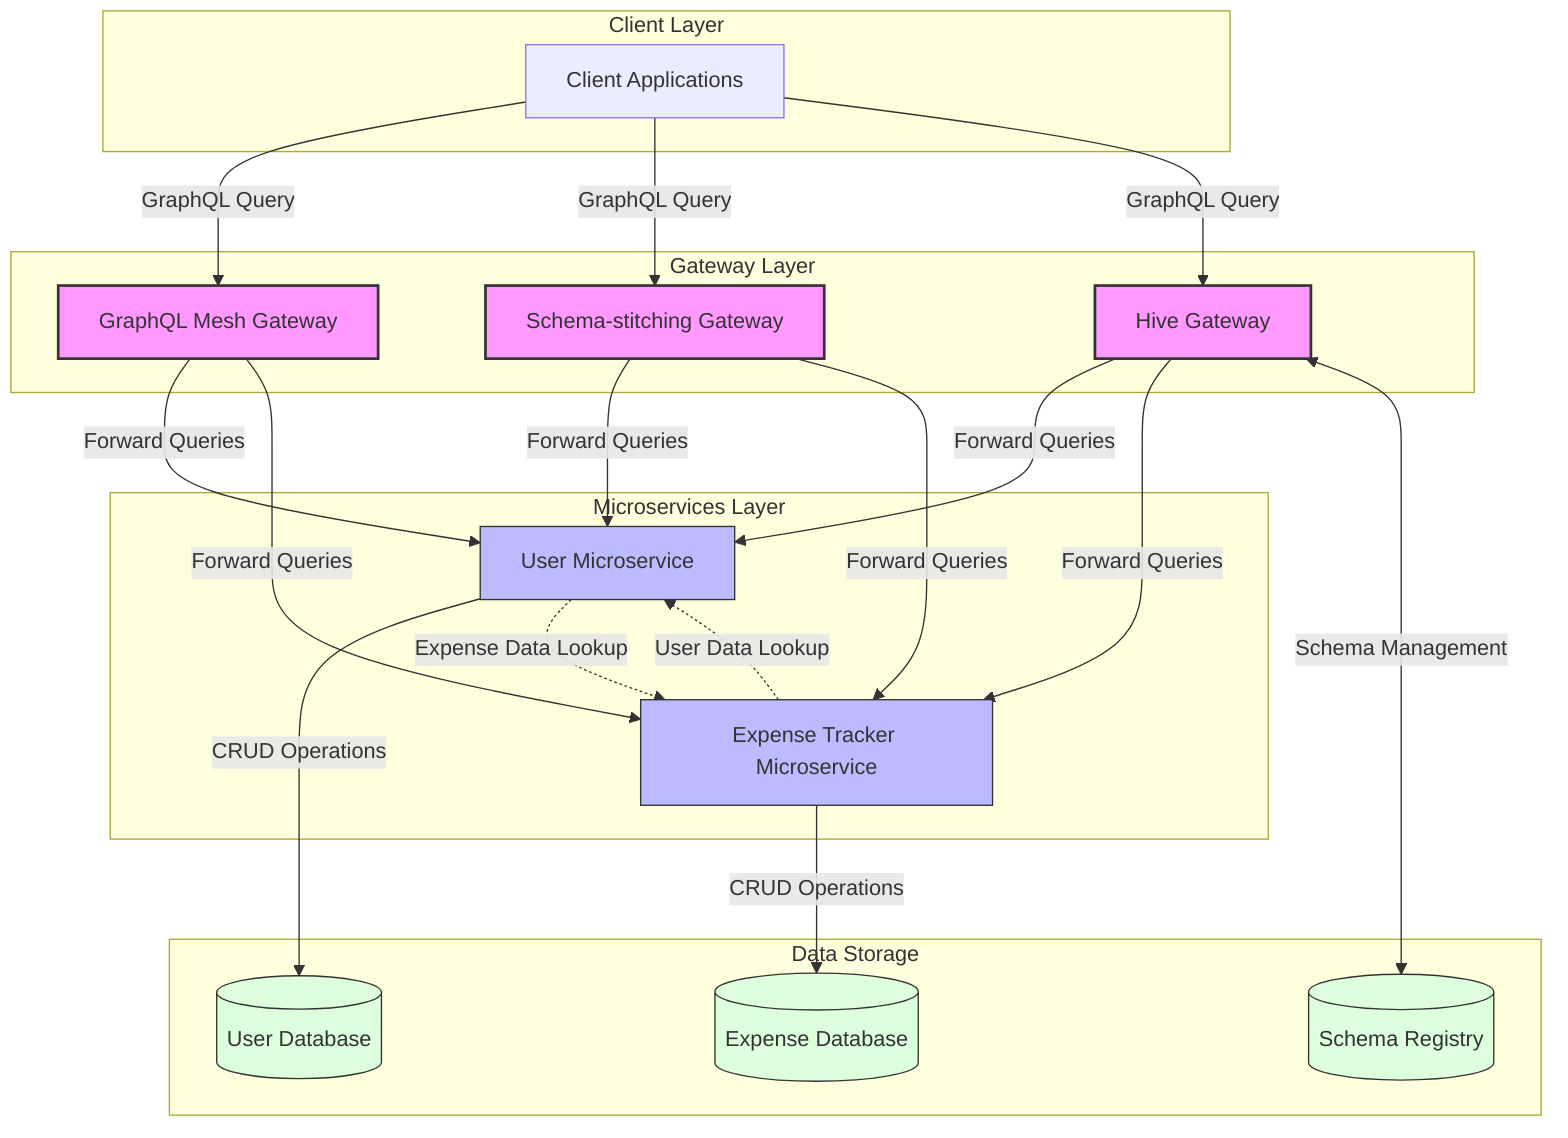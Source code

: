 graph TD
    subgraph "Client Layer"
        Client[Client Applications]
    end
    
    subgraph "Gateway Layer"
        GM[GraphQL Mesh Gateway]
        GS[Schema-stitching Gateway]
        HG[Hive Gateway]
    end
    
    subgraph "Microservices Layer"
        UserService[User Microservice]
        ExpenseService[Expense Tracker Microservice]
    end
    
    subgraph "Data Storage"
        UserDB[(User Database)]
        ExpenseDB[(Expense Database)]
        SchemaRegistry[(Schema Registry)]
    end
    
    %% Client connections
    Client -->|GraphQL Query| GM
    Client -->|GraphQL Query| GS
    Client -->|GraphQL Query| HG
    
    %% Gateway connections
    GM -->|Forward Queries| UserService
    GM -->|Forward Queries| ExpenseService
    GS -->|Forward Queries| UserService
    GS -->|Forward Queries| ExpenseService
    HG -->|Forward Queries| UserService
    HG -->|Forward Queries| ExpenseService
    
    %% Hive specific connections
    HG <-->|Schema Management| SchemaRegistry
    
    %% Service connections
    UserService -->|CRUD Operations| UserDB
    ExpenseService -->|CRUD Operations| ExpenseDB
    
    %% Cross-service data requirements
    ExpenseService -.->|User Data Lookup| UserService
    UserService -.->|Expense Data Lookup| ExpenseService
    
    %% Labels
    classDef gateway fill:#f9f,stroke:#333,stroke-width:2px
    classDef service fill:#bbf,stroke:#333,stroke-width:1px
    classDef database fill:#dfd,stroke:#333,stroke-width:1px
    
    class GM,GS,HG gateway
    class UserService,ExpenseService service
    class UserDB,ExpenseDB,SchemaRegistry database